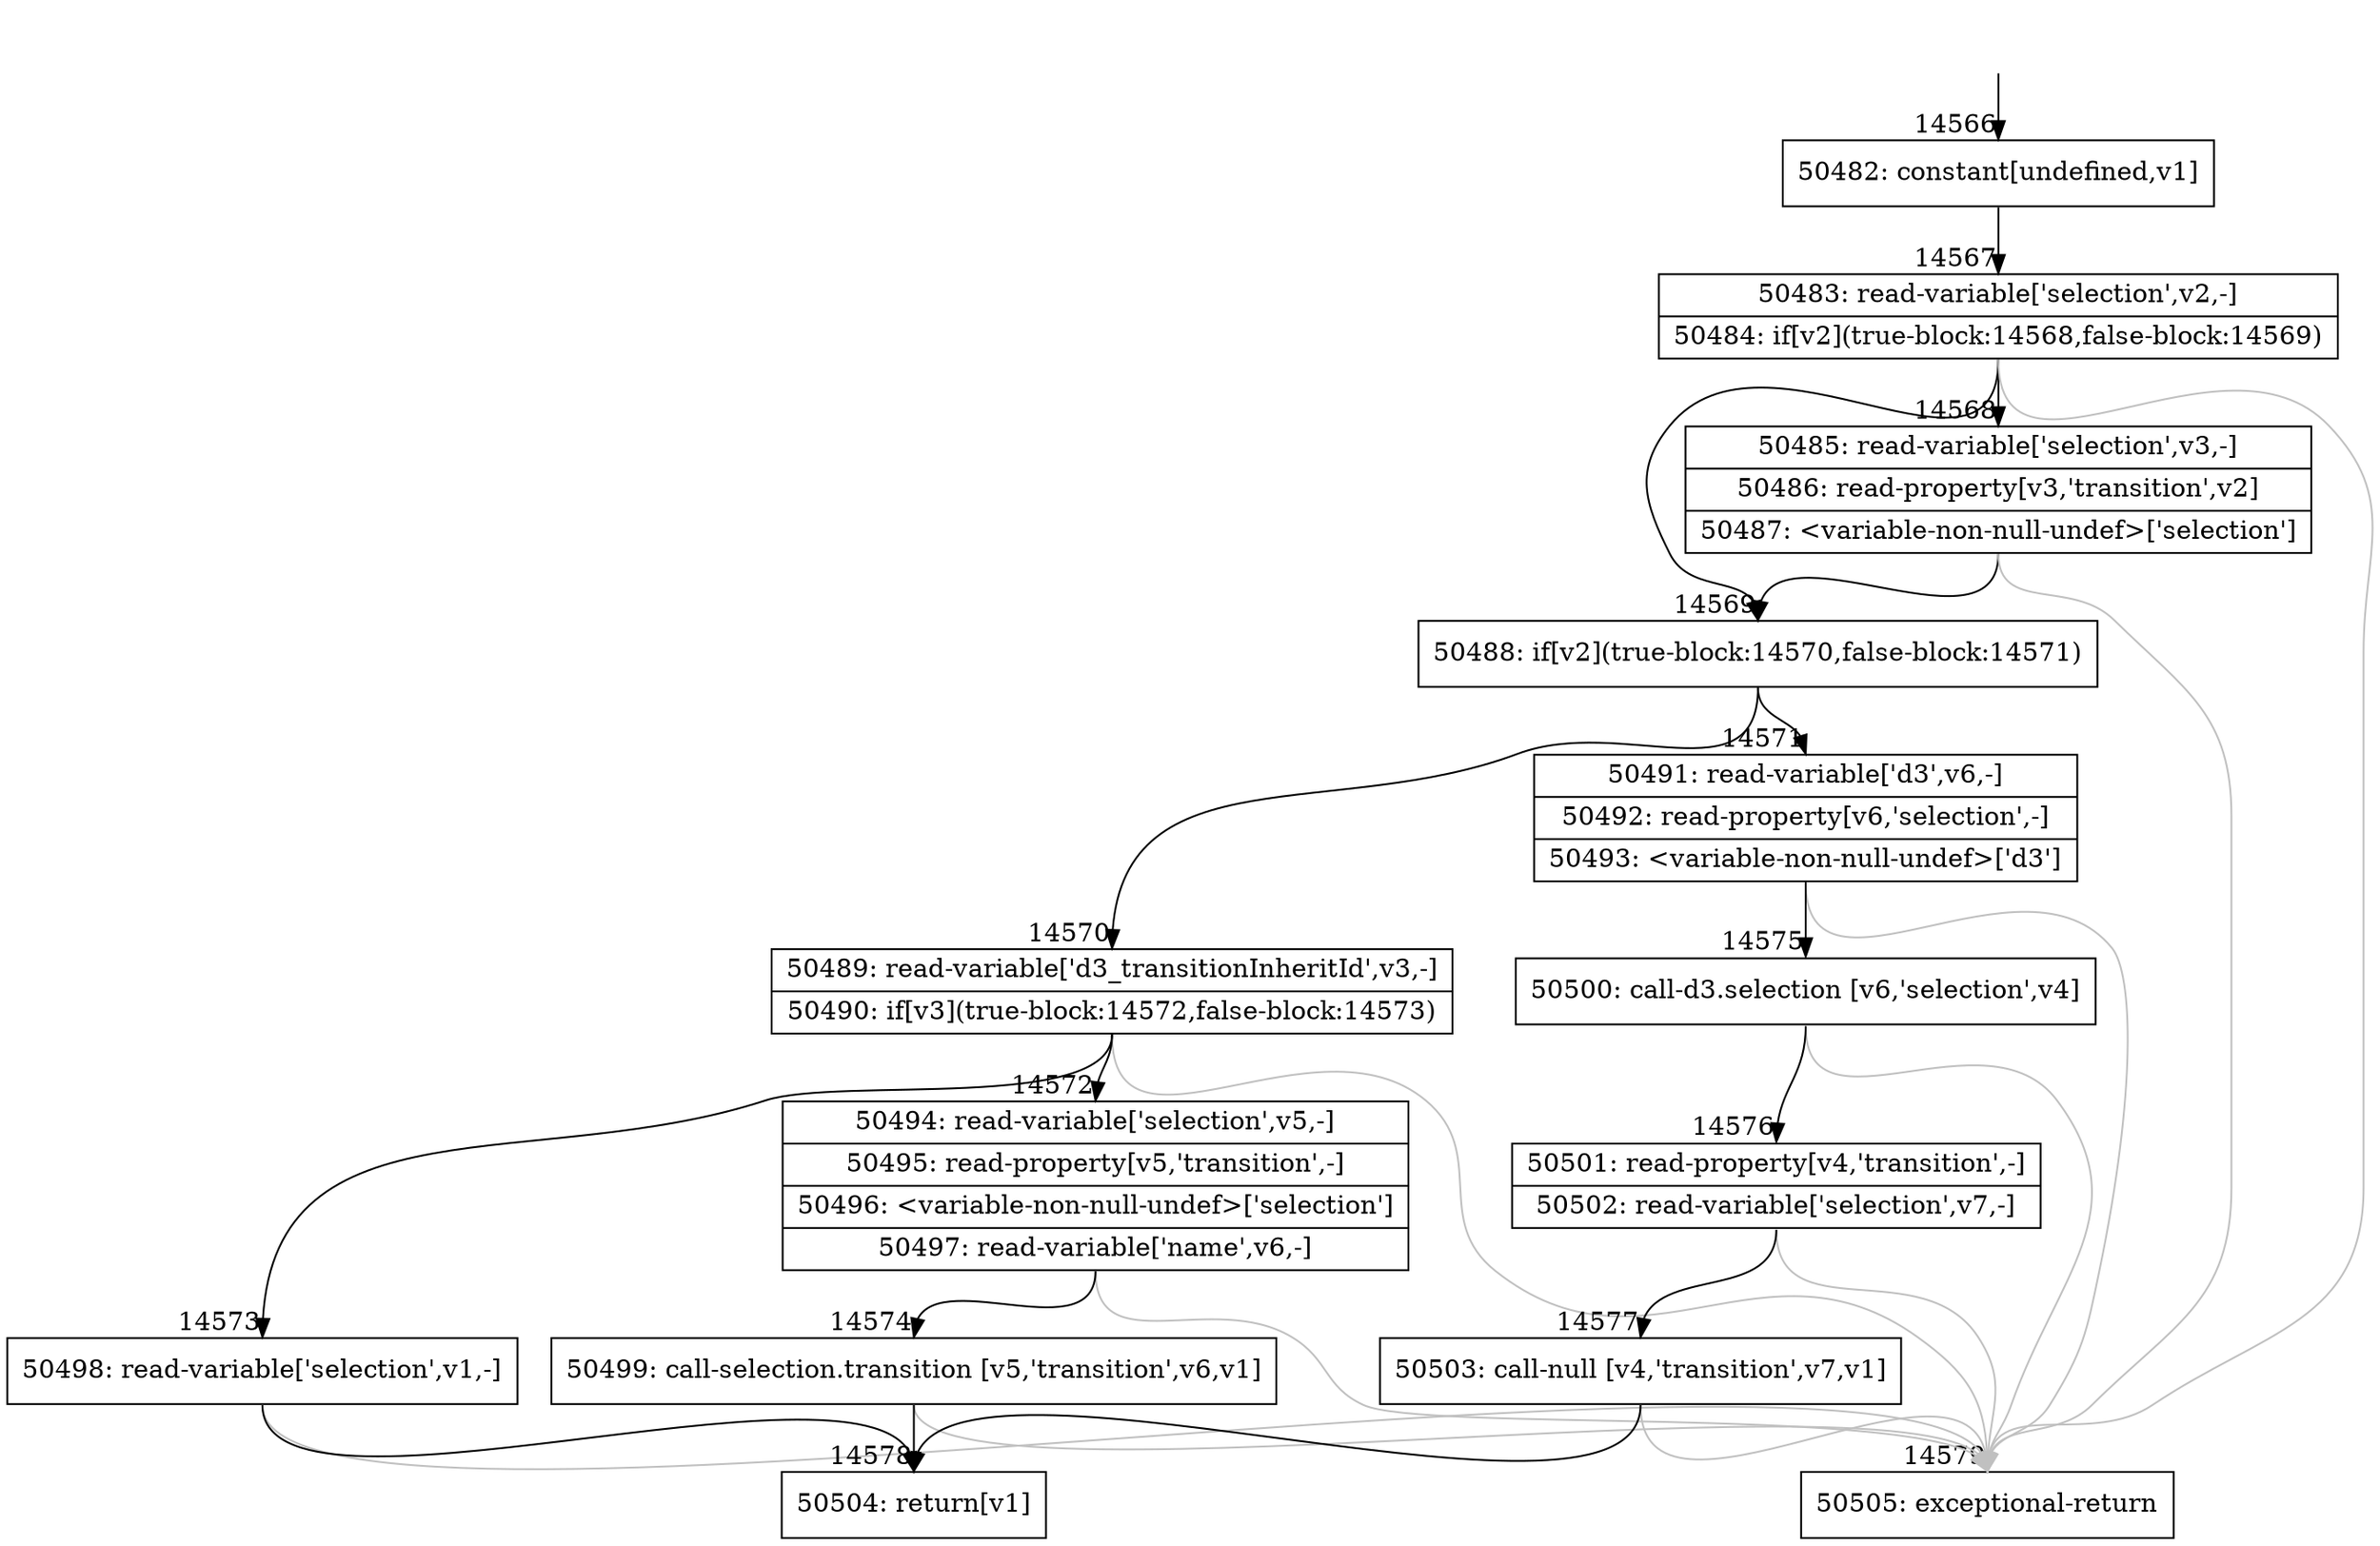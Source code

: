 digraph {
rankdir="TD"
BB_entry1355[shape=none,label=""];
BB_entry1355 -> BB14566 [tailport=s, headport=n, headlabel="    14566"]
BB14566 [shape=record label="{50482: constant[undefined,v1]}" ] 
BB14566 -> BB14567 [tailport=s, headport=n, headlabel="      14567"]
BB14567 [shape=record label="{50483: read-variable['selection',v2,-]|50484: if[v2](true-block:14568,false-block:14569)}" ] 
BB14567 -> BB14569 [tailport=s, headport=n, headlabel="      14569"]
BB14567 -> BB14568 [tailport=s, headport=n, headlabel="      14568"]
BB14567 -> BB14579 [tailport=s, headport=n, color=gray, headlabel="      14579"]
BB14568 [shape=record label="{50485: read-variable['selection',v3,-]|50486: read-property[v3,'transition',v2]|50487: \<variable-non-null-undef\>['selection']}" ] 
BB14568 -> BB14569 [tailport=s, headport=n]
BB14568 -> BB14579 [tailport=s, headport=n, color=gray]
BB14569 [shape=record label="{50488: if[v2](true-block:14570,false-block:14571)}" ] 
BB14569 -> BB14570 [tailport=s, headport=n, headlabel="      14570"]
BB14569 -> BB14571 [tailport=s, headport=n, headlabel="      14571"]
BB14570 [shape=record label="{50489: read-variable['d3_transitionInheritId',v3,-]|50490: if[v3](true-block:14572,false-block:14573)}" ] 
BB14570 -> BB14572 [tailport=s, headport=n, headlabel="      14572"]
BB14570 -> BB14573 [tailport=s, headport=n, headlabel="      14573"]
BB14570 -> BB14579 [tailport=s, headport=n, color=gray]
BB14571 [shape=record label="{50491: read-variable['d3',v6,-]|50492: read-property[v6,'selection',-]|50493: \<variable-non-null-undef\>['d3']}" ] 
BB14571 -> BB14575 [tailport=s, headport=n, headlabel="      14575"]
BB14571 -> BB14579 [tailport=s, headport=n, color=gray]
BB14572 [shape=record label="{50494: read-variable['selection',v5,-]|50495: read-property[v5,'transition',-]|50496: \<variable-non-null-undef\>['selection']|50497: read-variable['name',v6,-]}" ] 
BB14572 -> BB14574 [tailport=s, headport=n, headlabel="      14574"]
BB14572 -> BB14579 [tailport=s, headport=n, color=gray]
BB14573 [shape=record label="{50498: read-variable['selection',v1,-]}" ] 
BB14573 -> BB14578 [tailport=s, headport=n, headlabel="      14578"]
BB14573 -> BB14579 [tailport=s, headport=n, color=gray]
BB14574 [shape=record label="{50499: call-selection.transition [v5,'transition',v6,v1]}" ] 
BB14574 -> BB14578 [tailport=s, headport=n]
BB14574 -> BB14579 [tailport=s, headport=n, color=gray]
BB14575 [shape=record label="{50500: call-d3.selection [v6,'selection',v4]}" ] 
BB14575 -> BB14576 [tailport=s, headport=n, headlabel="      14576"]
BB14575 -> BB14579 [tailport=s, headport=n, color=gray]
BB14576 [shape=record label="{50501: read-property[v4,'transition',-]|50502: read-variable['selection',v7,-]}" ] 
BB14576 -> BB14577 [tailport=s, headport=n, headlabel="      14577"]
BB14576 -> BB14579 [tailport=s, headport=n, color=gray]
BB14577 [shape=record label="{50503: call-null [v4,'transition',v7,v1]}" ] 
BB14577 -> BB14578 [tailport=s, headport=n]
BB14577 -> BB14579 [tailport=s, headport=n, color=gray]
BB14578 [shape=record label="{50504: return[v1]}" ] 
BB14579 [shape=record label="{50505: exceptional-return}" ] 
//#$~ 8634
}
